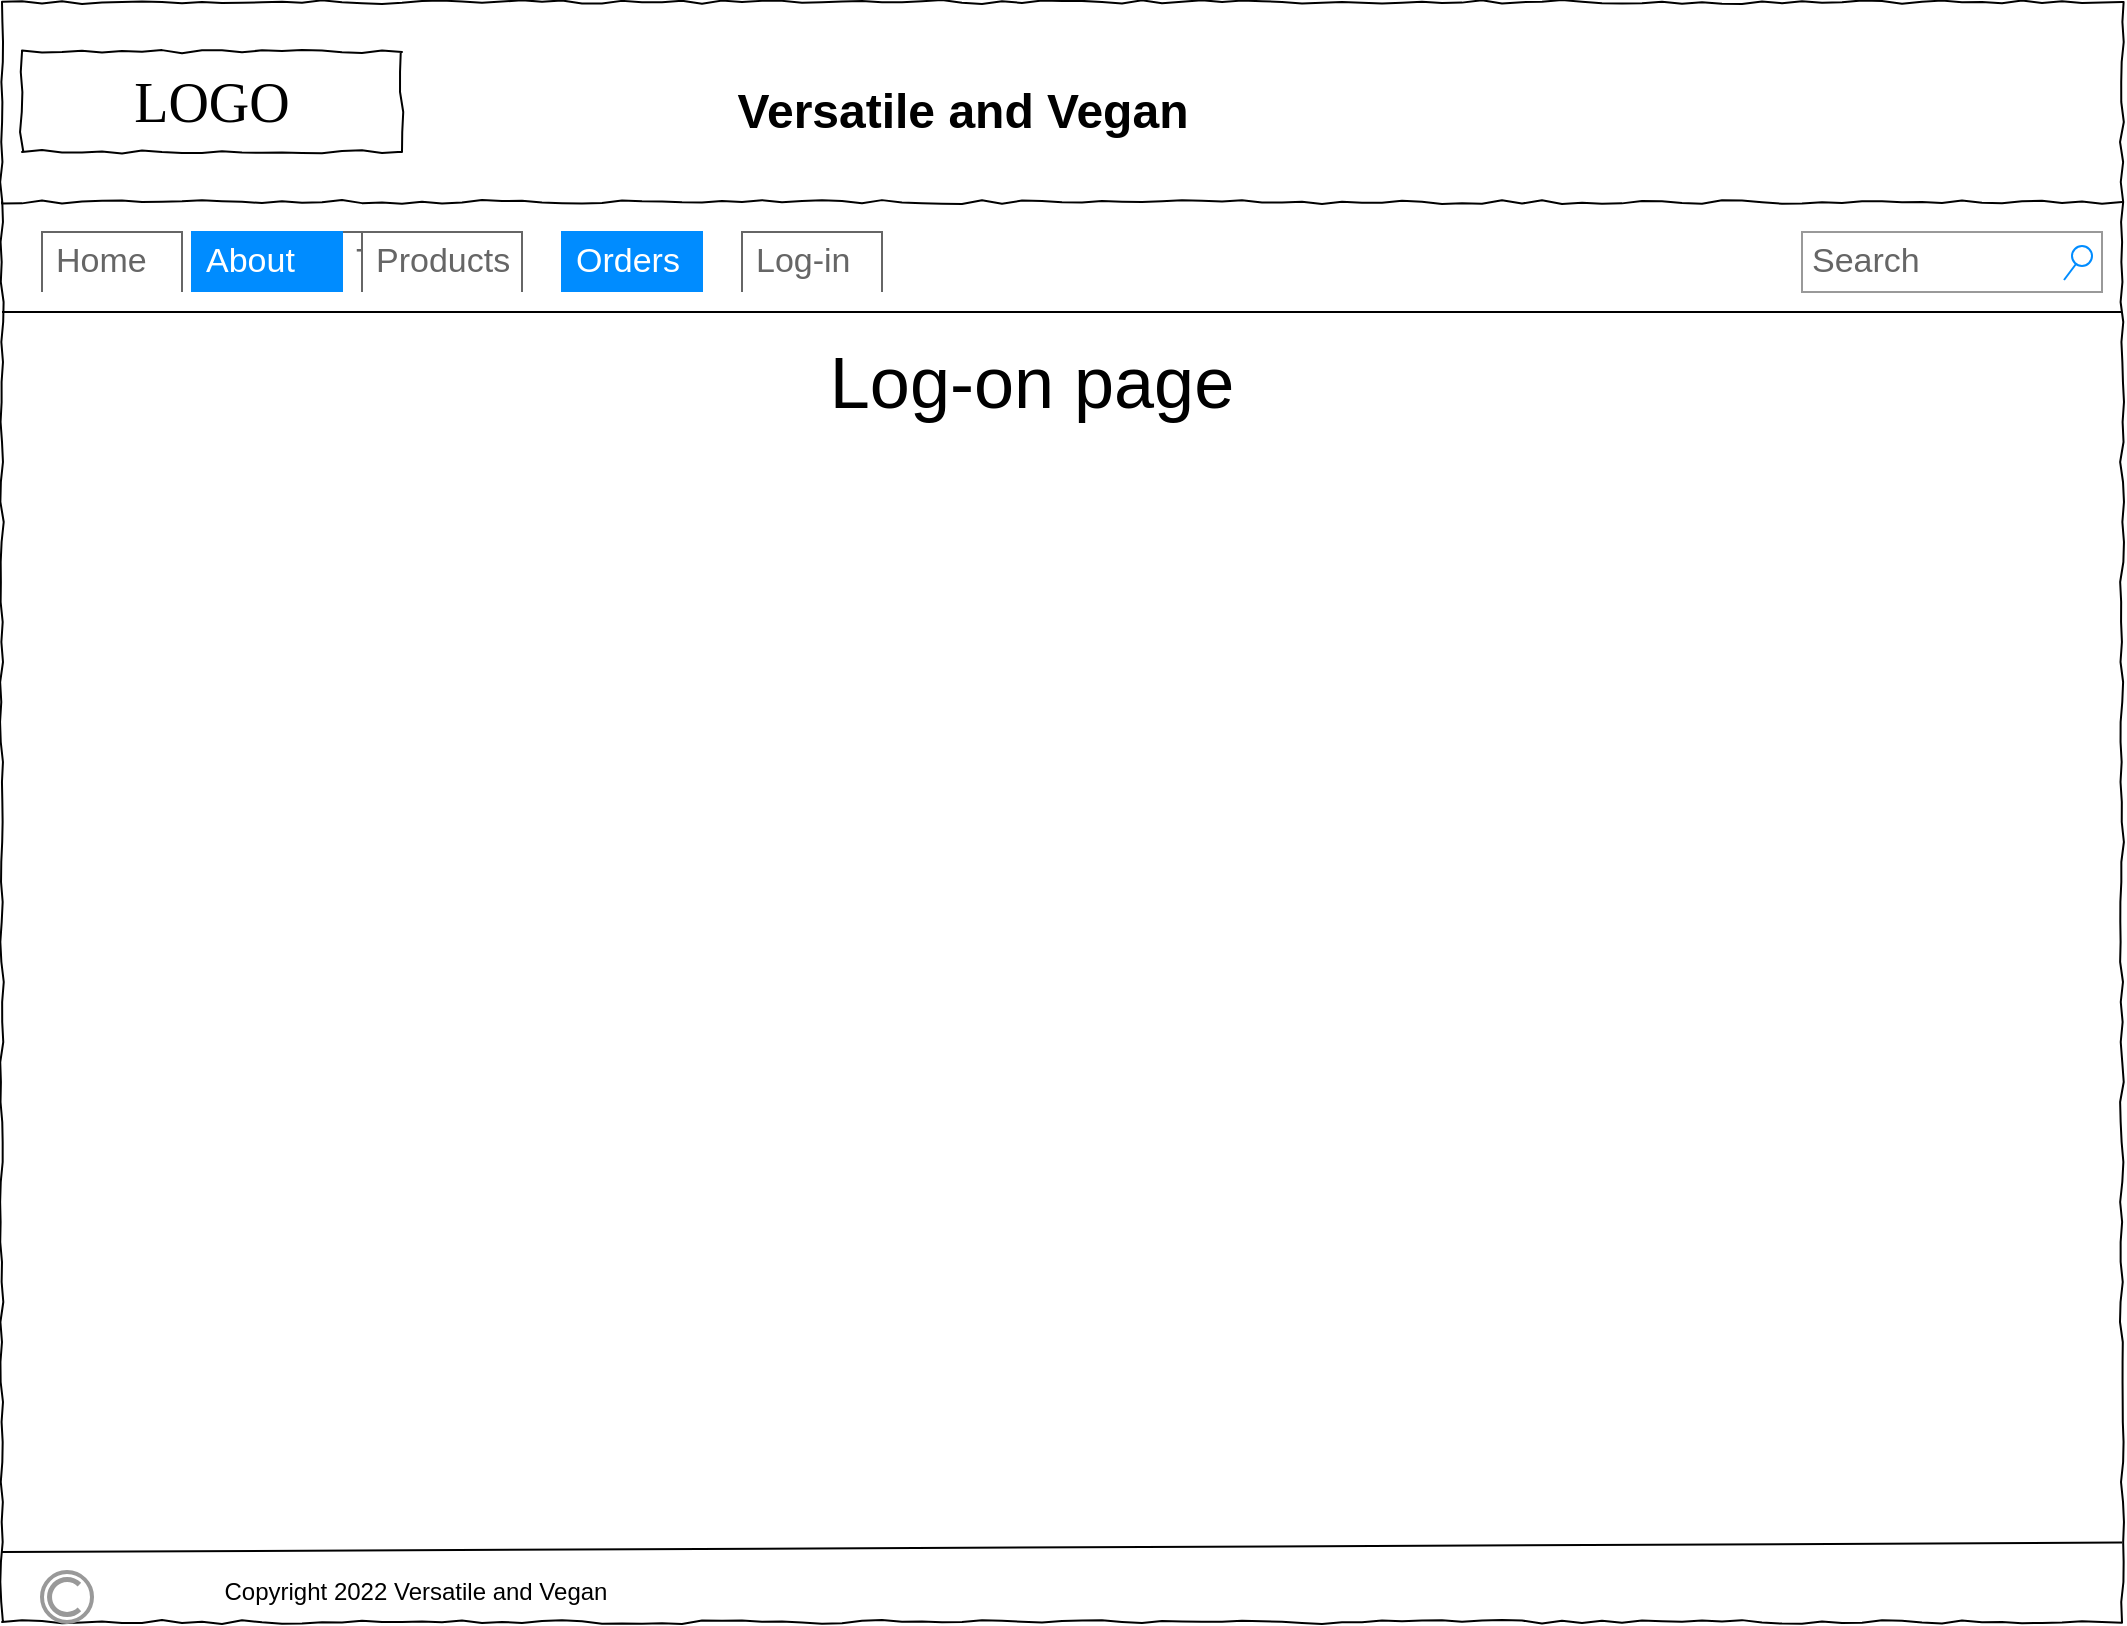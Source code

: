 <mxfile version="18.0.7" type="github">
  <diagram name="Page-1" id="03018318-947c-dd8e-b7a3-06fadd420f32">
    <mxGraphModel dx="2062" dy="1097" grid="1" gridSize="10" guides="1" tooltips="1" connect="1" arrows="1" fold="1" page="1" pageScale="1" pageWidth="1100" pageHeight="850" background="none" math="0" shadow="0">
      <root>
        <mxCell id="0" />
        <mxCell id="1" parent="0" />
        <mxCell id="677b7b8949515195-1" value="&lt;br&gt;" style="whiteSpace=wrap;html=1;rounded=0;shadow=0;labelBackgroundColor=none;strokeColor=#000000;strokeWidth=1;fillColor=none;fontFamily=Verdana;fontSize=12;fontColor=#000000;align=center;comic=1;" parent="1" vertex="1">
          <mxGeometry x="20" y="5" width="1060" height="810" as="geometry" />
        </mxCell>
        <mxCell id="677b7b8949515195-2" value="LOGO" style="whiteSpace=wrap;html=1;rounded=0;shadow=0;labelBackgroundColor=none;strokeWidth=1;fontFamily=Verdana;fontSize=28;align=center;comic=1;" parent="1" vertex="1">
          <mxGeometry x="30" y="30" width="190" height="50" as="geometry" />
        </mxCell>
        <mxCell id="677b7b8949515195-9" value="" style="line;strokeWidth=1;html=1;rounded=0;shadow=0;labelBackgroundColor=none;fillColor=none;fontFamily=Verdana;fontSize=14;fontColor=#000000;align=center;comic=1;" parent="1" vertex="1">
          <mxGeometry x="20" y="100" width="1060" height="10" as="geometry" />
        </mxCell>
        <mxCell id="BdIwxWL2ztRp1uxpC_Id-1" value="&lt;font style=&quot;font-size: 36px;&quot;&gt;Log-on page&lt;/font&gt;" style="text;html=1;strokeColor=none;fillColor=none;align=center;verticalAlign=middle;whiteSpace=wrap;rounded=0;" vertex="1" parent="1">
          <mxGeometry x="150" y="180" width="770" height="30" as="geometry" />
        </mxCell>
        <mxCell id="BdIwxWL2ztRp1uxpC_Id-7" value="" style="endArrow=none;html=1;rounded=0;fontSize=36;" edge="1" parent="1">
          <mxGeometry width="50" height="50" relative="1" as="geometry">
            <mxPoint x="20" y="160" as="sourcePoint" />
            <mxPoint x="1080" y="160" as="targetPoint" />
          </mxGeometry>
        </mxCell>
        <mxCell id="BdIwxWL2ztRp1uxpC_Id-8" value="Tab 1" style="strokeWidth=1;shadow=0;dashed=0;align=center;html=1;shape=mxgraph.mockup.forms.uRect;fontSize=17;fontColor=#666666;align=left;spacingLeft=5;strokeColor=#666666;" vertex="1" parent="1">
          <mxGeometry x="40" y="120" width="70" height="30" as="geometry" />
        </mxCell>
        <mxCell id="BdIwxWL2ztRp1uxpC_Id-9" value="Tab 2" style="strokeWidth=1;shadow=0;dashed=0;align=center;html=1;shape=mxgraph.mockup.forms.uRect;fontSize=17;fontColor=#ffffff;align=left;spacingLeft=5;strokeColor=#008cff;fillColor=#008cff;" vertex="1" parent="1">
          <mxGeometry x="115" y="120" width="70" height="30" as="geometry" />
        </mxCell>
        <mxCell id="BdIwxWL2ztRp1uxpC_Id-10" value="Tab 3" style="strokeWidth=1;shadow=0;dashed=0;align=center;html=1;shape=mxgraph.mockup.forms.uRect;fontSize=17;fontColor=#666666;align=left;spacingLeft=5;strokeColor=#666666;" vertex="1" parent="1">
          <mxGeometry x="190" y="120" width="70" height="30" as="geometry" />
        </mxCell>
        <mxCell id="BdIwxWL2ztRp1uxpC_Id-11" value="Home" style="strokeWidth=1;shadow=0;dashed=0;align=center;html=1;shape=mxgraph.mockup.forms.uRect;fontSize=17;fontColor=#666666;align=left;spacingLeft=5;strokeColor=#666666;" vertex="1" parent="1">
          <mxGeometry x="40" y="120" width="70" height="30" as="geometry" />
        </mxCell>
        <mxCell id="BdIwxWL2ztRp1uxpC_Id-12" value="About" style="strokeWidth=1;shadow=0;dashed=0;align=center;html=1;shape=mxgraph.mockup.forms.uRect;fontSize=17;fontColor=#ffffff;align=left;spacingLeft=5;strokeColor=#008cff;fillColor=#008cff;" vertex="1" parent="1">
          <mxGeometry x="115" y="120" width="75" height="30" as="geometry" />
        </mxCell>
        <mxCell id="BdIwxWL2ztRp1uxpC_Id-13" value="Products" style="strokeWidth=1;shadow=0;dashed=0;align=center;html=1;shape=mxgraph.mockup.forms.uRect;fontSize=17;fontColor=#666666;align=left;spacingLeft=5;strokeColor=#666666;" vertex="1" parent="1">
          <mxGeometry x="200" y="120" width="80" height="30" as="geometry" />
        </mxCell>
        <mxCell id="BdIwxWL2ztRp1uxpC_Id-16" value="Log-in" style="strokeWidth=1;shadow=0;dashed=0;align=center;html=1;shape=mxgraph.mockup.forms.uRect;fontSize=17;fontColor=#666666;align=left;spacingLeft=5;strokeColor=#666666;" vertex="1" parent="1">
          <mxGeometry x="390" y="120" width="70" height="30" as="geometry" />
        </mxCell>
        <mxCell id="BdIwxWL2ztRp1uxpC_Id-17" value="" style="endArrow=none;html=1;rounded=0;fontSize=36;entryX=1;entryY=0.951;entryDx=0;entryDy=0;entryPerimeter=0;" edge="1" parent="1" target="677b7b8949515195-1">
          <mxGeometry width="50" height="50" relative="1" as="geometry">
            <mxPoint x="20" y="780" as="sourcePoint" />
            <mxPoint x="70" y="730" as="targetPoint" />
          </mxGeometry>
        </mxCell>
        <mxCell id="BdIwxWL2ztRp1uxpC_Id-18" value="" style="strokeColor=#999999;verticalLabelPosition=bottom;shadow=0;dashed=0;verticalAlign=top;strokeWidth=2;html=1;shape=mxgraph.mockup.misc.copyrightIcon;fontSize=36;" vertex="1" parent="1">
          <mxGeometry x="40" y="790" width="25" height="25" as="geometry" />
        </mxCell>
        <mxCell id="BdIwxWL2ztRp1uxpC_Id-26" value="Search" style="strokeWidth=1;shadow=0;dashed=0;align=center;html=1;shape=mxgraph.mockup.forms.searchBox;strokeColor=#999999;mainText=;strokeColor2=#008cff;fontColor=#666666;fontSize=17;align=left;spacingLeft=3;" vertex="1" parent="1">
          <mxGeometry x="920" y="120" width="150" height="30" as="geometry" />
        </mxCell>
        <mxCell id="BdIwxWL2ztRp1uxpC_Id-28" value="Orders" style="strokeWidth=1;shadow=0;dashed=0;align=center;html=1;shape=mxgraph.mockup.forms.uRect;fontSize=17;fontColor=#ffffff;align=left;spacingLeft=5;strokeColor=#008cff;fillColor=#008cff;" vertex="1" parent="1">
          <mxGeometry x="300" y="120" width="70" height="30" as="geometry" />
        </mxCell>
        <mxCell id="BdIwxWL2ztRp1uxpC_Id-29" value="Copyright 2022&amp;nbsp;Versatile and Vegan " style="text;html=1;strokeColor=none;fillColor=none;align=center;verticalAlign=middle;whiteSpace=wrap;rounded=0;fontSize=12;" vertex="1" parent="1">
          <mxGeometry x="72.5" y="785" width="307.5" height="30" as="geometry" />
        </mxCell>
        <mxCell id="BdIwxWL2ztRp1uxpC_Id-30" value="Versatile and Vegan " style="text;strokeColor=none;fillColor=none;html=1;fontSize=24;fontStyle=1;verticalAlign=middle;align=center;" vertex="1" parent="1">
          <mxGeometry x="390" y="40" width="220" height="40" as="geometry" />
        </mxCell>
      </root>
    </mxGraphModel>
  </diagram>
</mxfile>
